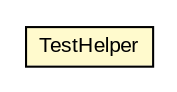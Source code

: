 #!/usr/local/bin/dot
#
# Class diagram 
# Generated by UMLGraph version R5_6-24-gf6e263 (http://www.umlgraph.org/)
#

digraph G {
	edge [fontname="arial",fontsize=10,labelfontname="arial",labelfontsize=10];
	node [fontname="arial",fontsize=10,shape=plaintext];
	nodesep=0.25;
	ranksep=0.5;
	// com.id.droneapi.helper.TestHelper
	c70 [label=<<table title="com.id.droneapi.helper.TestHelper" border="0" cellborder="1" cellspacing="0" cellpadding="2" port="p" bgcolor="lemonChiffon" href="./TestHelper.html">
		<tr><td><table border="0" cellspacing="0" cellpadding="1">
<tr><td align="center" balign="center"> TestHelper </td></tr>
		</table></td></tr>
		</table>>, URL="./TestHelper.html", fontname="arial", fontcolor="black", fontsize=10.0];
}

